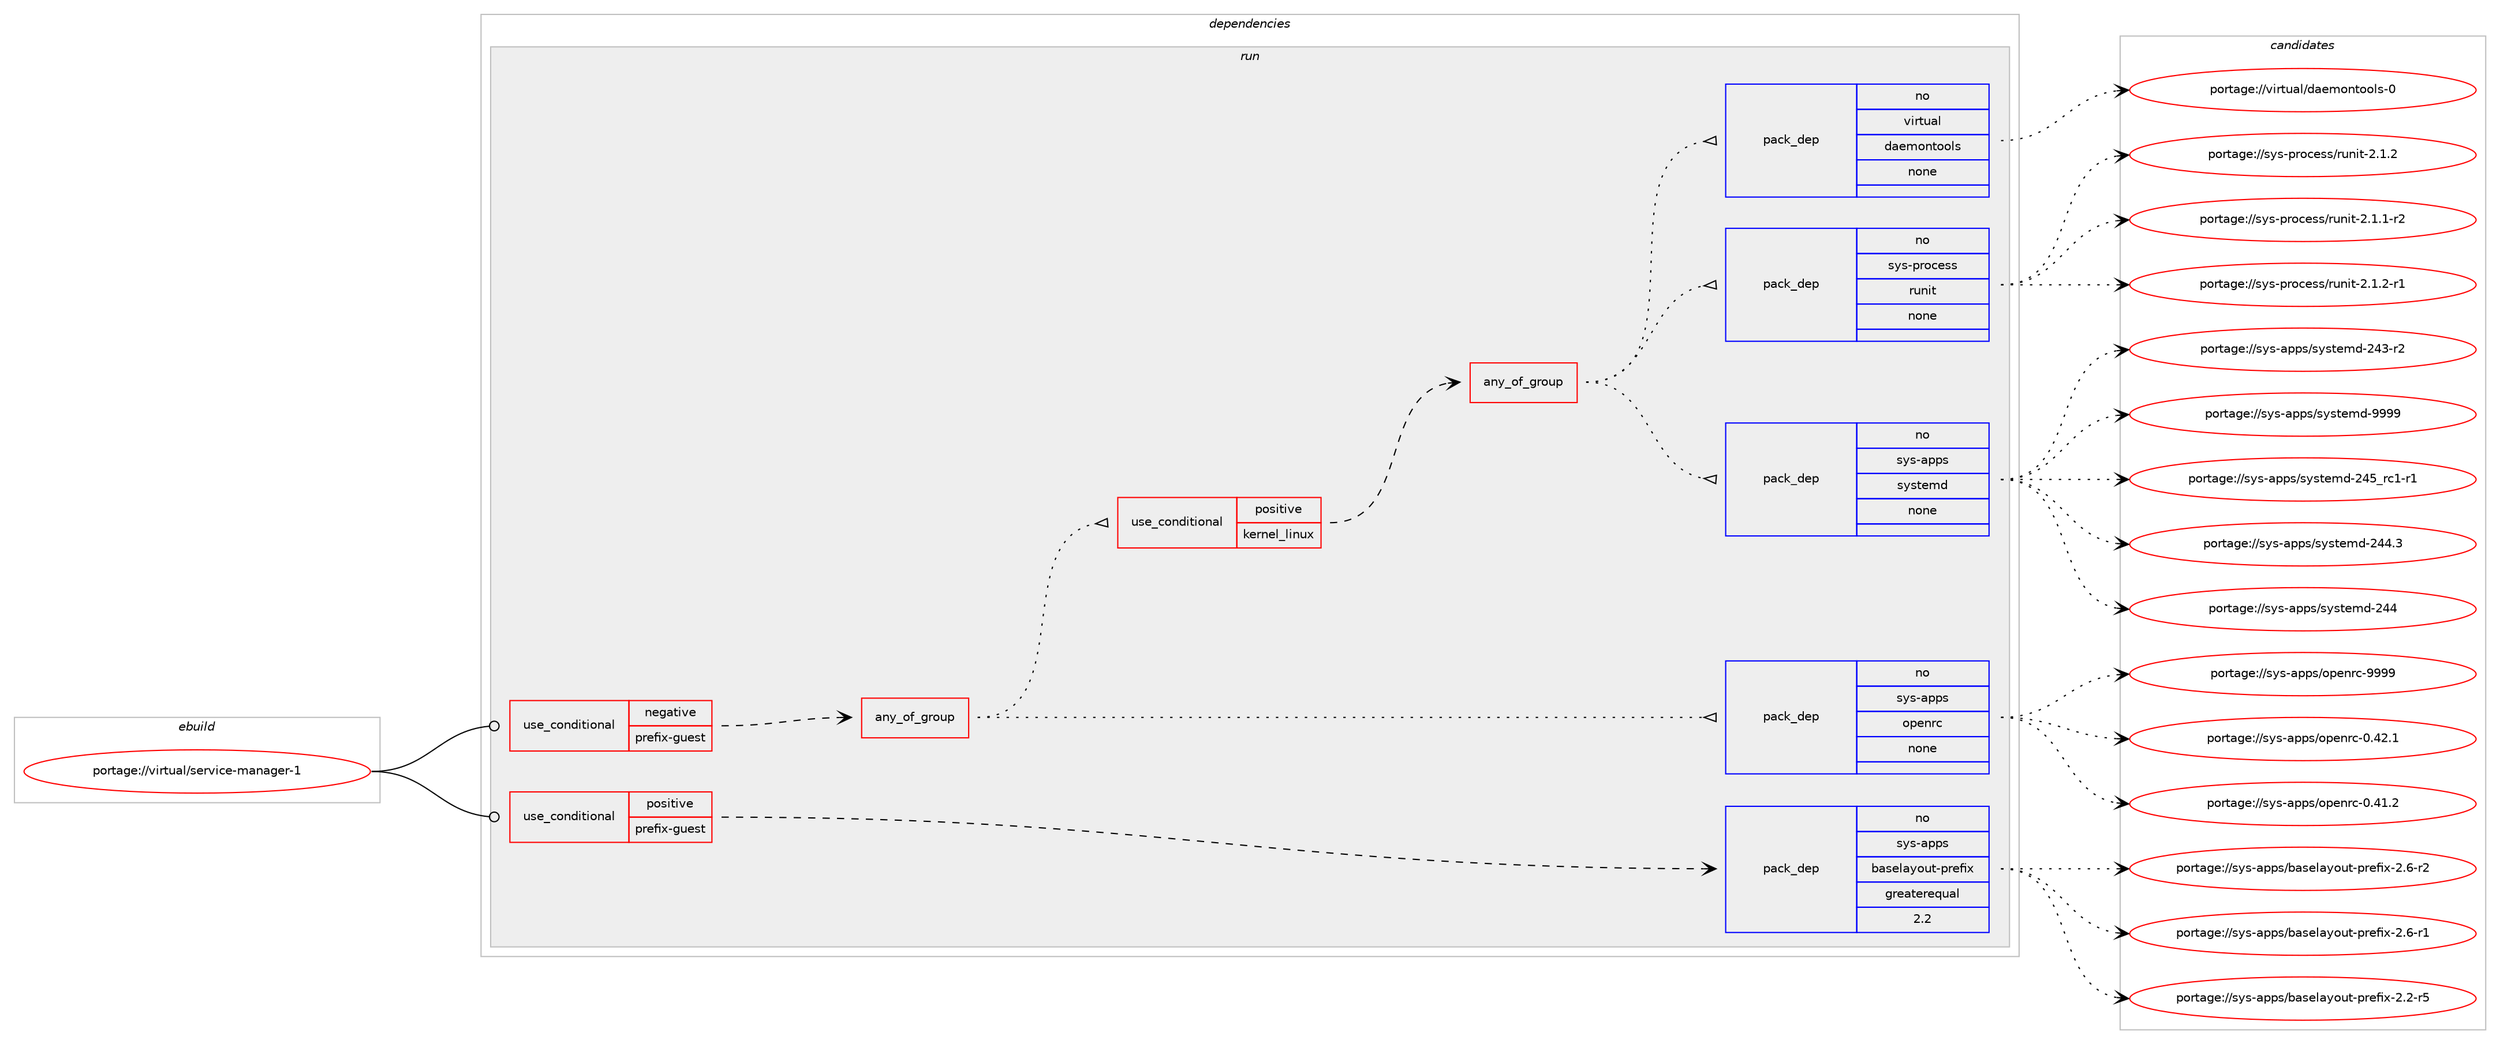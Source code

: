digraph prolog {

# *************
# Graph options
# *************

newrank=true;
concentrate=true;
compound=true;
graph [rankdir=LR,fontname=Helvetica,fontsize=10,ranksep=1.5];#, ranksep=2.5, nodesep=0.2];
edge  [arrowhead=vee];
node  [fontname=Helvetica,fontsize=10];

# **********
# The ebuild
# **********

subgraph cluster_leftcol {
color=gray;
rank=same;
label=<<i>ebuild</i>>;
id [label="portage://virtual/service-manager-1", color=red, width=4, href="../virtual/service-manager-1.svg"];
}

# ****************
# The dependencies
# ****************

subgraph cluster_midcol {
color=gray;
label=<<i>dependencies</i>>;
subgraph cluster_compile {
fillcolor="#eeeeee";
style=filled;
label=<<i>compile</i>>;
}
subgraph cluster_compileandrun {
fillcolor="#eeeeee";
style=filled;
label=<<i>compile and run</i>>;
}
subgraph cluster_run {
fillcolor="#eeeeee";
style=filled;
label=<<i>run</i>>;
subgraph cond6028 {
dependency33974 [label=<<TABLE BORDER="0" CELLBORDER="1" CELLSPACING="0" CELLPADDING="4"><TR><TD ROWSPAN="3" CELLPADDING="10">use_conditional</TD></TR><TR><TD>negative</TD></TR><TR><TD>prefix-guest</TD></TR></TABLE>>, shape=none, color=red];
subgraph any615 {
dependency33975 [label=<<TABLE BORDER="0" CELLBORDER="1" CELLSPACING="0" CELLPADDING="4"><TR><TD CELLPADDING="10">any_of_group</TD></TR></TABLE>>, shape=none, color=red];subgraph pack27294 {
dependency33976 [label=<<TABLE BORDER="0" CELLBORDER="1" CELLSPACING="0" CELLPADDING="4" WIDTH="220"><TR><TD ROWSPAN="6" CELLPADDING="30">pack_dep</TD></TR><TR><TD WIDTH="110">no</TD></TR><TR><TD>sys-apps</TD></TR><TR><TD>openrc</TD></TR><TR><TD>none</TD></TR><TR><TD></TD></TR></TABLE>>, shape=none, color=blue];
}
dependency33975:e -> dependency33976:w [weight=20,style="dotted",arrowhead="oinv"];
subgraph cond6029 {
dependency33977 [label=<<TABLE BORDER="0" CELLBORDER="1" CELLSPACING="0" CELLPADDING="4"><TR><TD ROWSPAN="3" CELLPADDING="10">use_conditional</TD></TR><TR><TD>positive</TD></TR><TR><TD>kernel_linux</TD></TR></TABLE>>, shape=none, color=red];
subgraph any616 {
dependency33978 [label=<<TABLE BORDER="0" CELLBORDER="1" CELLSPACING="0" CELLPADDING="4"><TR><TD CELLPADDING="10">any_of_group</TD></TR></TABLE>>, shape=none, color=red];subgraph pack27295 {
dependency33979 [label=<<TABLE BORDER="0" CELLBORDER="1" CELLSPACING="0" CELLPADDING="4" WIDTH="220"><TR><TD ROWSPAN="6" CELLPADDING="30">pack_dep</TD></TR><TR><TD WIDTH="110">no</TD></TR><TR><TD>sys-apps</TD></TR><TR><TD>systemd</TD></TR><TR><TD>none</TD></TR><TR><TD></TD></TR></TABLE>>, shape=none, color=blue];
}
dependency33978:e -> dependency33979:w [weight=20,style="dotted",arrowhead="oinv"];
subgraph pack27296 {
dependency33980 [label=<<TABLE BORDER="0" CELLBORDER="1" CELLSPACING="0" CELLPADDING="4" WIDTH="220"><TR><TD ROWSPAN="6" CELLPADDING="30">pack_dep</TD></TR><TR><TD WIDTH="110">no</TD></TR><TR><TD>sys-process</TD></TR><TR><TD>runit</TD></TR><TR><TD>none</TD></TR><TR><TD></TD></TR></TABLE>>, shape=none, color=blue];
}
dependency33978:e -> dependency33980:w [weight=20,style="dotted",arrowhead="oinv"];
subgraph pack27297 {
dependency33981 [label=<<TABLE BORDER="0" CELLBORDER="1" CELLSPACING="0" CELLPADDING="4" WIDTH="220"><TR><TD ROWSPAN="6" CELLPADDING="30">pack_dep</TD></TR><TR><TD WIDTH="110">no</TD></TR><TR><TD>virtual</TD></TR><TR><TD>daemontools</TD></TR><TR><TD>none</TD></TR><TR><TD></TD></TR></TABLE>>, shape=none, color=blue];
}
dependency33978:e -> dependency33981:w [weight=20,style="dotted",arrowhead="oinv"];
}
dependency33977:e -> dependency33978:w [weight=20,style="dashed",arrowhead="vee"];
}
dependency33975:e -> dependency33977:w [weight=20,style="dotted",arrowhead="oinv"];
}
dependency33974:e -> dependency33975:w [weight=20,style="dashed",arrowhead="vee"];
}
id:e -> dependency33974:w [weight=20,style="solid",arrowhead="odot"];
subgraph cond6030 {
dependency33982 [label=<<TABLE BORDER="0" CELLBORDER="1" CELLSPACING="0" CELLPADDING="4"><TR><TD ROWSPAN="3" CELLPADDING="10">use_conditional</TD></TR><TR><TD>positive</TD></TR><TR><TD>prefix-guest</TD></TR></TABLE>>, shape=none, color=red];
subgraph pack27298 {
dependency33983 [label=<<TABLE BORDER="0" CELLBORDER="1" CELLSPACING="0" CELLPADDING="4" WIDTH="220"><TR><TD ROWSPAN="6" CELLPADDING="30">pack_dep</TD></TR><TR><TD WIDTH="110">no</TD></TR><TR><TD>sys-apps</TD></TR><TR><TD>baselayout-prefix</TD></TR><TR><TD>greaterequal</TD></TR><TR><TD>2.2</TD></TR></TABLE>>, shape=none, color=blue];
}
dependency33982:e -> dependency33983:w [weight=20,style="dashed",arrowhead="vee"];
}
id:e -> dependency33982:w [weight=20,style="solid",arrowhead="odot"];
}
}

# **************
# The candidates
# **************

subgraph cluster_choices {
rank=same;
color=gray;
label=<<i>candidates</i>>;

subgraph choice27294 {
color=black;
nodesep=1;
choice115121115459711211211547111112101110114994557575757 [label="portage://sys-apps/openrc-9999", color=red, width=4,href="../sys-apps/openrc-9999.svg"];
choice1151211154597112112115471111121011101149945484652504649 [label="portage://sys-apps/openrc-0.42.1", color=red, width=4,href="../sys-apps/openrc-0.42.1.svg"];
choice1151211154597112112115471111121011101149945484652494650 [label="portage://sys-apps/openrc-0.41.2", color=red, width=4,href="../sys-apps/openrc-0.41.2.svg"];
dependency33976:e -> choice115121115459711211211547111112101110114994557575757:w [style=dotted,weight="100"];
dependency33976:e -> choice1151211154597112112115471111121011101149945484652504649:w [style=dotted,weight="100"];
dependency33976:e -> choice1151211154597112112115471111121011101149945484652494650:w [style=dotted,weight="100"];
}
subgraph choice27295 {
color=black;
nodesep=1;
choice1151211154597112112115471151211151161011091004557575757 [label="portage://sys-apps/systemd-9999", color=red, width=4,href="../sys-apps/systemd-9999.svg"];
choice115121115459711211211547115121115116101109100455052539511499494511449 [label="portage://sys-apps/systemd-245_rc1-r1", color=red, width=4,href="../sys-apps/systemd-245_rc1-r1.svg"];
choice115121115459711211211547115121115116101109100455052524651 [label="portage://sys-apps/systemd-244.3", color=red, width=4,href="../sys-apps/systemd-244.3.svg"];
choice11512111545971121121154711512111511610110910045505252 [label="portage://sys-apps/systemd-244", color=red, width=4,href="../sys-apps/systemd-244.svg"];
choice115121115459711211211547115121115116101109100455052514511450 [label="portage://sys-apps/systemd-243-r2", color=red, width=4,href="../sys-apps/systemd-243-r2.svg"];
dependency33979:e -> choice1151211154597112112115471151211151161011091004557575757:w [style=dotted,weight="100"];
dependency33979:e -> choice115121115459711211211547115121115116101109100455052539511499494511449:w [style=dotted,weight="100"];
dependency33979:e -> choice115121115459711211211547115121115116101109100455052524651:w [style=dotted,weight="100"];
dependency33979:e -> choice11512111545971121121154711512111511610110910045505252:w [style=dotted,weight="100"];
dependency33979:e -> choice115121115459711211211547115121115116101109100455052514511450:w [style=dotted,weight="100"];
}
subgraph choice27296 {
color=black;
nodesep=1;
choice1151211154511211411199101115115471141171101051164550464946504511449 [label="portage://sys-process/runit-2.1.2-r1", color=red, width=4,href="../sys-process/runit-2.1.2-r1.svg"];
choice115121115451121141119910111511547114117110105116455046494650 [label="portage://sys-process/runit-2.1.2", color=red, width=4,href="../sys-process/runit-2.1.2.svg"];
choice1151211154511211411199101115115471141171101051164550464946494511450 [label="portage://sys-process/runit-2.1.1-r2", color=red, width=4,href="../sys-process/runit-2.1.1-r2.svg"];
dependency33980:e -> choice1151211154511211411199101115115471141171101051164550464946504511449:w [style=dotted,weight="100"];
dependency33980:e -> choice115121115451121141119910111511547114117110105116455046494650:w [style=dotted,weight="100"];
dependency33980:e -> choice1151211154511211411199101115115471141171101051164550464946494511450:w [style=dotted,weight="100"];
}
subgraph choice27297 {
color=black;
nodesep=1;
choice1181051141161179710847100971011091111101161111111081154548 [label="portage://virtual/daemontools-0", color=red, width=4,href="../virtual/daemontools-0.svg"];
dependency33981:e -> choice1181051141161179710847100971011091111101161111111081154548:w [style=dotted,weight="100"];
}
subgraph choice27298 {
color=black;
nodesep=1;
choice11512111545971121121154798971151011089712111111711645112114101102105120455046544511450 [label="portage://sys-apps/baselayout-prefix-2.6-r2", color=red, width=4,href="../sys-apps/baselayout-prefix-2.6-r2.svg"];
choice11512111545971121121154798971151011089712111111711645112114101102105120455046544511449 [label="portage://sys-apps/baselayout-prefix-2.6-r1", color=red, width=4,href="../sys-apps/baselayout-prefix-2.6-r1.svg"];
choice11512111545971121121154798971151011089712111111711645112114101102105120455046504511453 [label="portage://sys-apps/baselayout-prefix-2.2-r5", color=red, width=4,href="../sys-apps/baselayout-prefix-2.2-r5.svg"];
dependency33983:e -> choice11512111545971121121154798971151011089712111111711645112114101102105120455046544511450:w [style=dotted,weight="100"];
dependency33983:e -> choice11512111545971121121154798971151011089712111111711645112114101102105120455046544511449:w [style=dotted,weight="100"];
dependency33983:e -> choice11512111545971121121154798971151011089712111111711645112114101102105120455046504511453:w [style=dotted,weight="100"];
}
}

}
